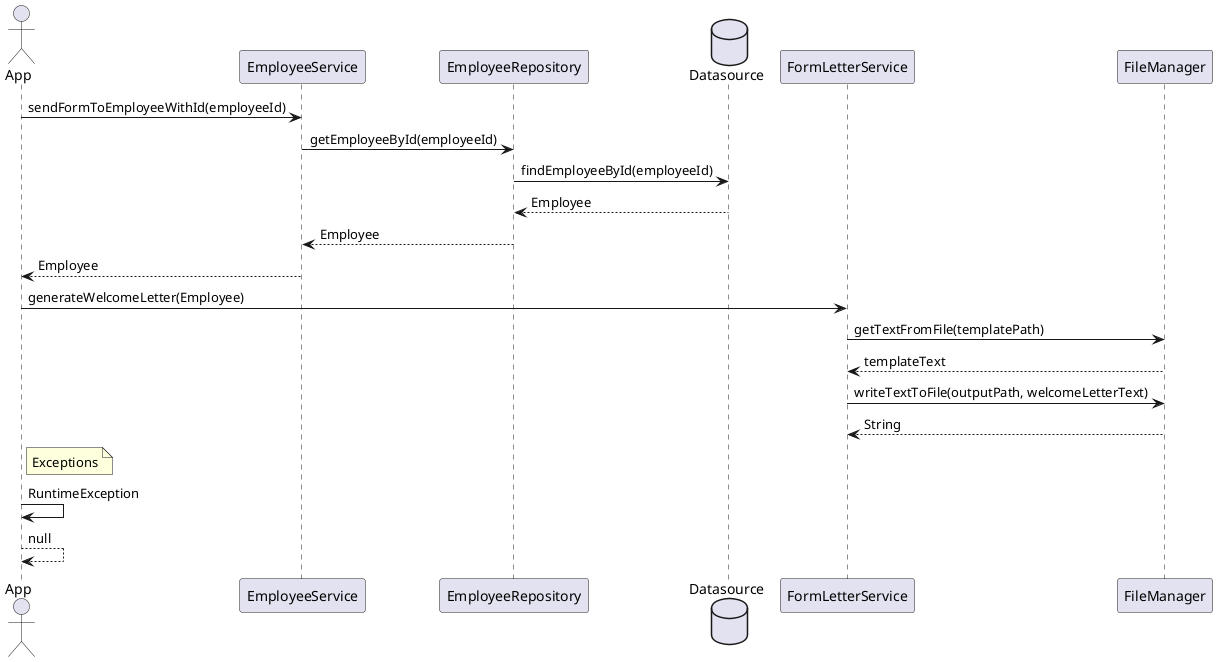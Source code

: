 @startuml

actor App
participant EmployeeService
participant EmployeeRepository
database Datasource
participant FormLetterService
participant FileManager

App -> EmployeeService: sendFormToEmployeeWithId(employeeId)
EmployeeService -> EmployeeRepository: getEmployeeById(employeeId)
EmployeeRepository -> Datasource: findEmployeeById(employeeId)
Datasource --> EmployeeRepository: Employee
EmployeeRepository --> EmployeeService: Employee
EmployeeService --> App: Employee
App -> FormLetterService: generateWelcomeLetter(Employee)
FormLetterService -> FileManager: getTextFromFile(templatePath)
FileManager --> FormLetterService: templateText
FormLetterService -> FileManager: writeTextToFile(outputPath, welcomeLetterText)
FileManager --> FormLetterService: String

note right of App: Exceptions
App -> App: RuntimeException
App --> App: null


@enduml